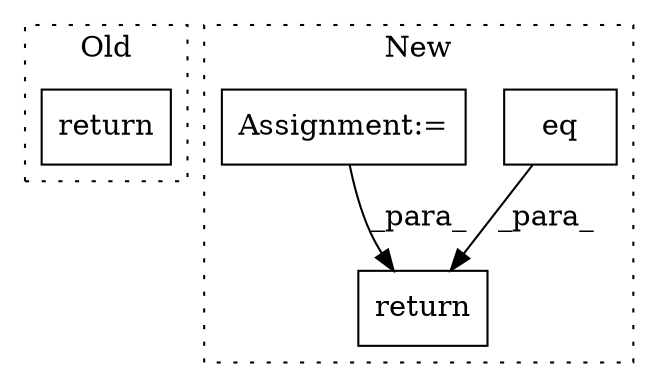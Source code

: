 digraph G {
subgraph cluster0 {
1 [label="return" a="41" s="3946" l="7" shape="box"];
label = "Old";
style="dotted";
}
subgraph cluster1 {
2 [label="eq" a="32" s="4099,4106" l="3,1" shape="box"];
3 [label="return" a="41" s="4052" l="7" shape="box"];
4 [label="Assignment:=" a="7" s="3980" l="1" shape="box"];
label = "New";
style="dotted";
}
2 -> 3 [label="_para_"];
4 -> 3 [label="_para_"];
}